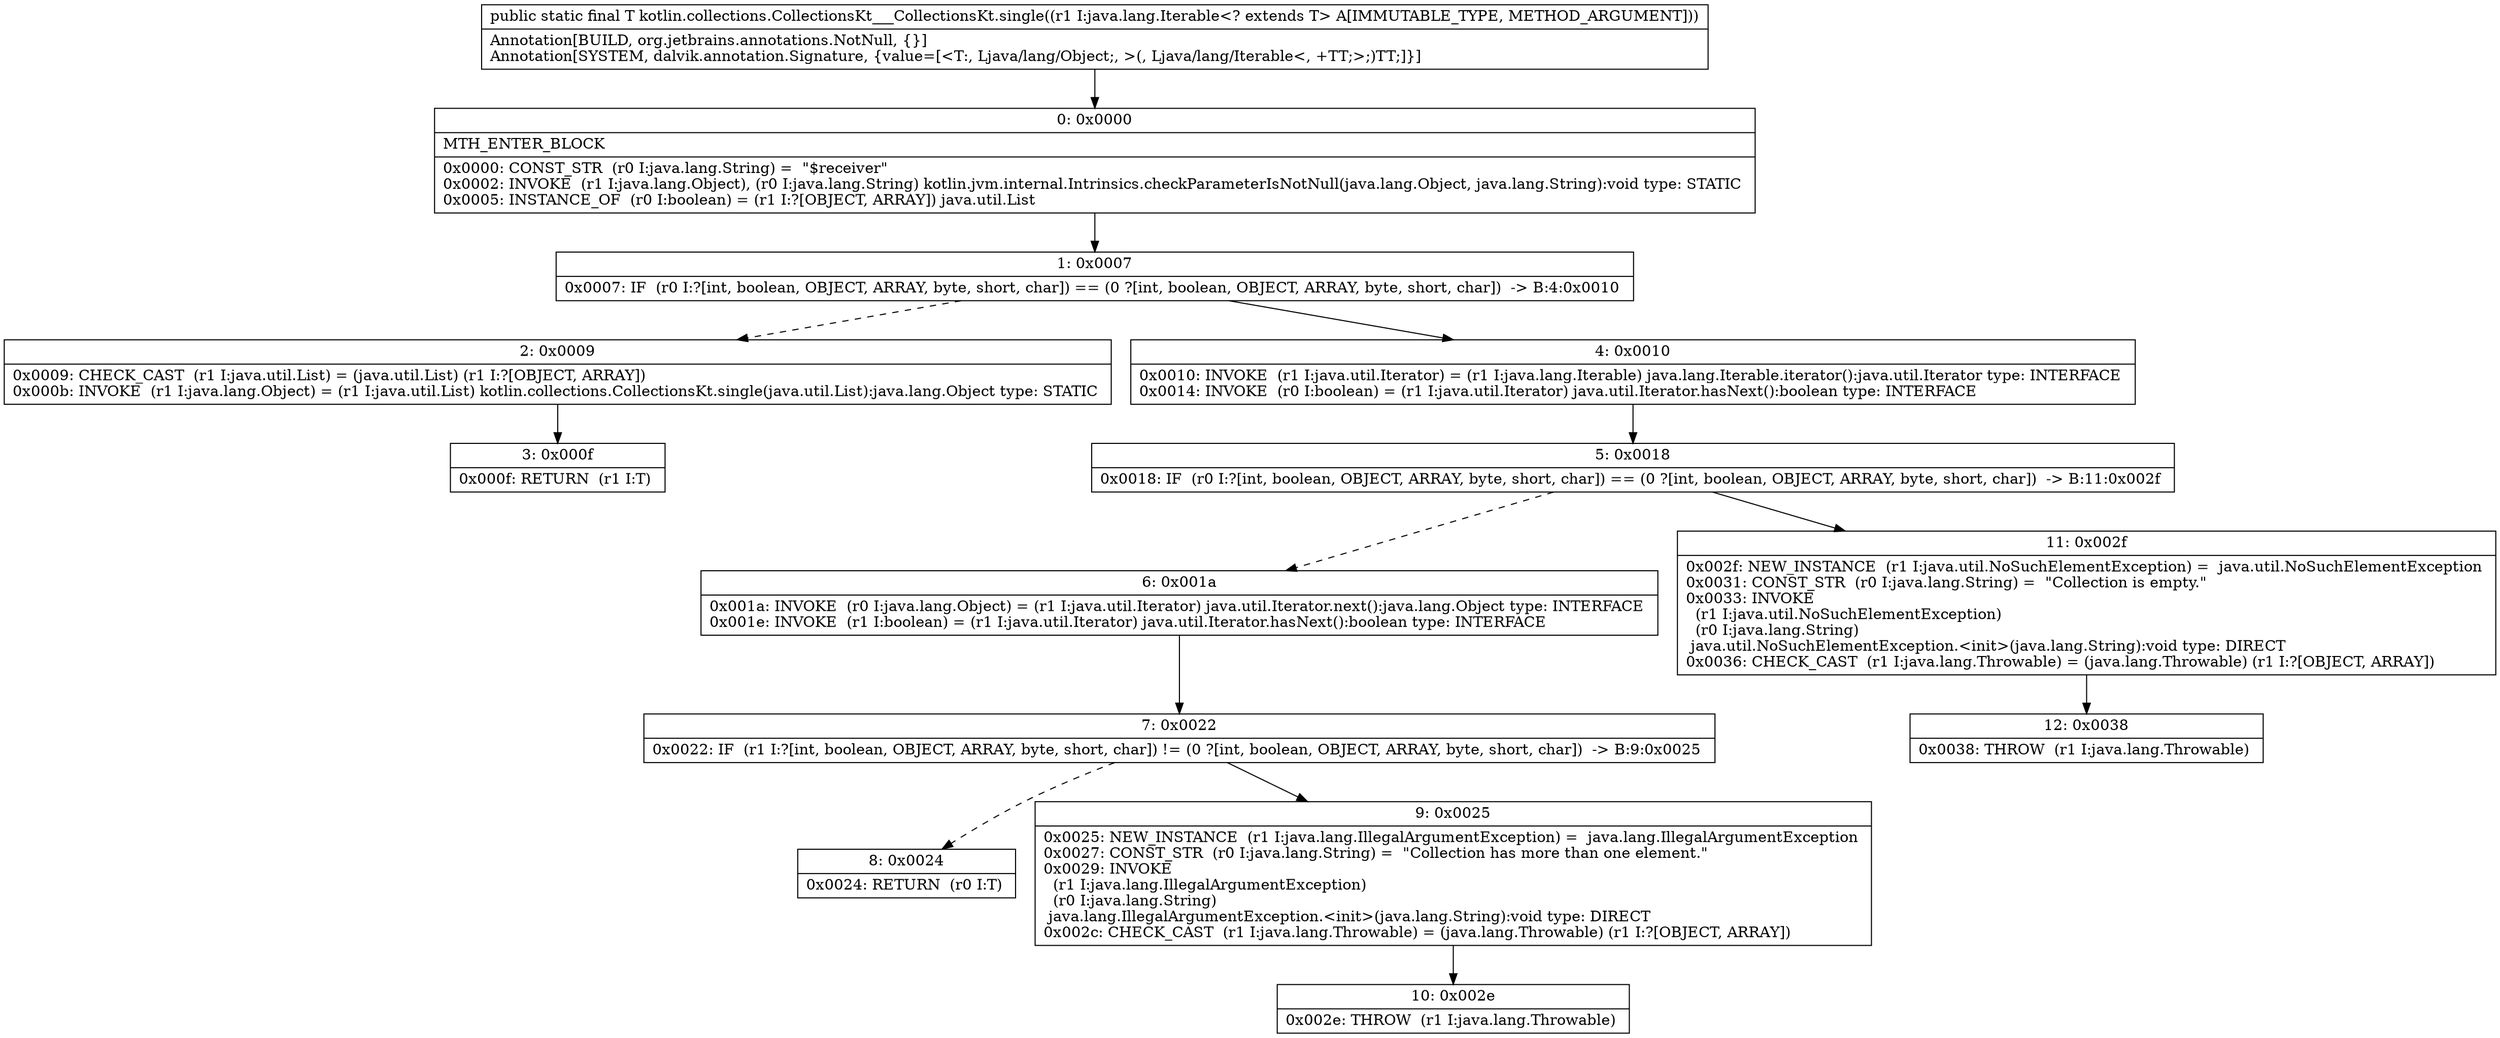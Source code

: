 digraph "CFG forkotlin.collections.CollectionsKt___CollectionsKt.single(Ljava\/lang\/Iterable;)Ljava\/lang\/Object;" {
Node_0 [shape=record,label="{0\:\ 0x0000|MTH_ENTER_BLOCK\l|0x0000: CONST_STR  (r0 I:java.lang.String) =  \"$receiver\" \l0x0002: INVOKE  (r1 I:java.lang.Object), (r0 I:java.lang.String) kotlin.jvm.internal.Intrinsics.checkParameterIsNotNull(java.lang.Object, java.lang.String):void type: STATIC \l0x0005: INSTANCE_OF  (r0 I:boolean) = (r1 I:?[OBJECT, ARRAY]) java.util.List \l}"];
Node_1 [shape=record,label="{1\:\ 0x0007|0x0007: IF  (r0 I:?[int, boolean, OBJECT, ARRAY, byte, short, char]) == (0 ?[int, boolean, OBJECT, ARRAY, byte, short, char])  \-\> B:4:0x0010 \l}"];
Node_2 [shape=record,label="{2\:\ 0x0009|0x0009: CHECK_CAST  (r1 I:java.util.List) = (java.util.List) (r1 I:?[OBJECT, ARRAY]) \l0x000b: INVOKE  (r1 I:java.lang.Object) = (r1 I:java.util.List) kotlin.collections.CollectionsKt.single(java.util.List):java.lang.Object type: STATIC \l}"];
Node_3 [shape=record,label="{3\:\ 0x000f|0x000f: RETURN  (r1 I:T) \l}"];
Node_4 [shape=record,label="{4\:\ 0x0010|0x0010: INVOKE  (r1 I:java.util.Iterator) = (r1 I:java.lang.Iterable) java.lang.Iterable.iterator():java.util.Iterator type: INTERFACE \l0x0014: INVOKE  (r0 I:boolean) = (r1 I:java.util.Iterator) java.util.Iterator.hasNext():boolean type: INTERFACE \l}"];
Node_5 [shape=record,label="{5\:\ 0x0018|0x0018: IF  (r0 I:?[int, boolean, OBJECT, ARRAY, byte, short, char]) == (0 ?[int, boolean, OBJECT, ARRAY, byte, short, char])  \-\> B:11:0x002f \l}"];
Node_6 [shape=record,label="{6\:\ 0x001a|0x001a: INVOKE  (r0 I:java.lang.Object) = (r1 I:java.util.Iterator) java.util.Iterator.next():java.lang.Object type: INTERFACE \l0x001e: INVOKE  (r1 I:boolean) = (r1 I:java.util.Iterator) java.util.Iterator.hasNext():boolean type: INTERFACE \l}"];
Node_7 [shape=record,label="{7\:\ 0x0022|0x0022: IF  (r1 I:?[int, boolean, OBJECT, ARRAY, byte, short, char]) != (0 ?[int, boolean, OBJECT, ARRAY, byte, short, char])  \-\> B:9:0x0025 \l}"];
Node_8 [shape=record,label="{8\:\ 0x0024|0x0024: RETURN  (r0 I:T) \l}"];
Node_9 [shape=record,label="{9\:\ 0x0025|0x0025: NEW_INSTANCE  (r1 I:java.lang.IllegalArgumentException) =  java.lang.IllegalArgumentException \l0x0027: CONST_STR  (r0 I:java.lang.String) =  \"Collection has more than one element.\" \l0x0029: INVOKE  \l  (r1 I:java.lang.IllegalArgumentException)\l  (r0 I:java.lang.String)\l java.lang.IllegalArgumentException.\<init\>(java.lang.String):void type: DIRECT \l0x002c: CHECK_CAST  (r1 I:java.lang.Throwable) = (java.lang.Throwable) (r1 I:?[OBJECT, ARRAY]) \l}"];
Node_10 [shape=record,label="{10\:\ 0x002e|0x002e: THROW  (r1 I:java.lang.Throwable) \l}"];
Node_11 [shape=record,label="{11\:\ 0x002f|0x002f: NEW_INSTANCE  (r1 I:java.util.NoSuchElementException) =  java.util.NoSuchElementException \l0x0031: CONST_STR  (r0 I:java.lang.String) =  \"Collection is empty.\" \l0x0033: INVOKE  \l  (r1 I:java.util.NoSuchElementException)\l  (r0 I:java.lang.String)\l java.util.NoSuchElementException.\<init\>(java.lang.String):void type: DIRECT \l0x0036: CHECK_CAST  (r1 I:java.lang.Throwable) = (java.lang.Throwable) (r1 I:?[OBJECT, ARRAY]) \l}"];
Node_12 [shape=record,label="{12\:\ 0x0038|0x0038: THROW  (r1 I:java.lang.Throwable) \l}"];
MethodNode[shape=record,label="{public static final T kotlin.collections.CollectionsKt___CollectionsKt.single((r1 I:java.lang.Iterable\<? extends T\> A[IMMUTABLE_TYPE, METHOD_ARGUMENT]))  | Annotation[BUILD, org.jetbrains.annotations.NotNull, \{\}]\lAnnotation[SYSTEM, dalvik.annotation.Signature, \{value=[\<T:, Ljava\/lang\/Object;, \>(, Ljava\/lang\/Iterable\<, +TT;\>;)TT;]\}]\l}"];
MethodNode -> Node_0;
Node_0 -> Node_1;
Node_1 -> Node_2[style=dashed];
Node_1 -> Node_4;
Node_2 -> Node_3;
Node_4 -> Node_5;
Node_5 -> Node_6[style=dashed];
Node_5 -> Node_11;
Node_6 -> Node_7;
Node_7 -> Node_8[style=dashed];
Node_7 -> Node_9;
Node_9 -> Node_10;
Node_11 -> Node_12;
}

